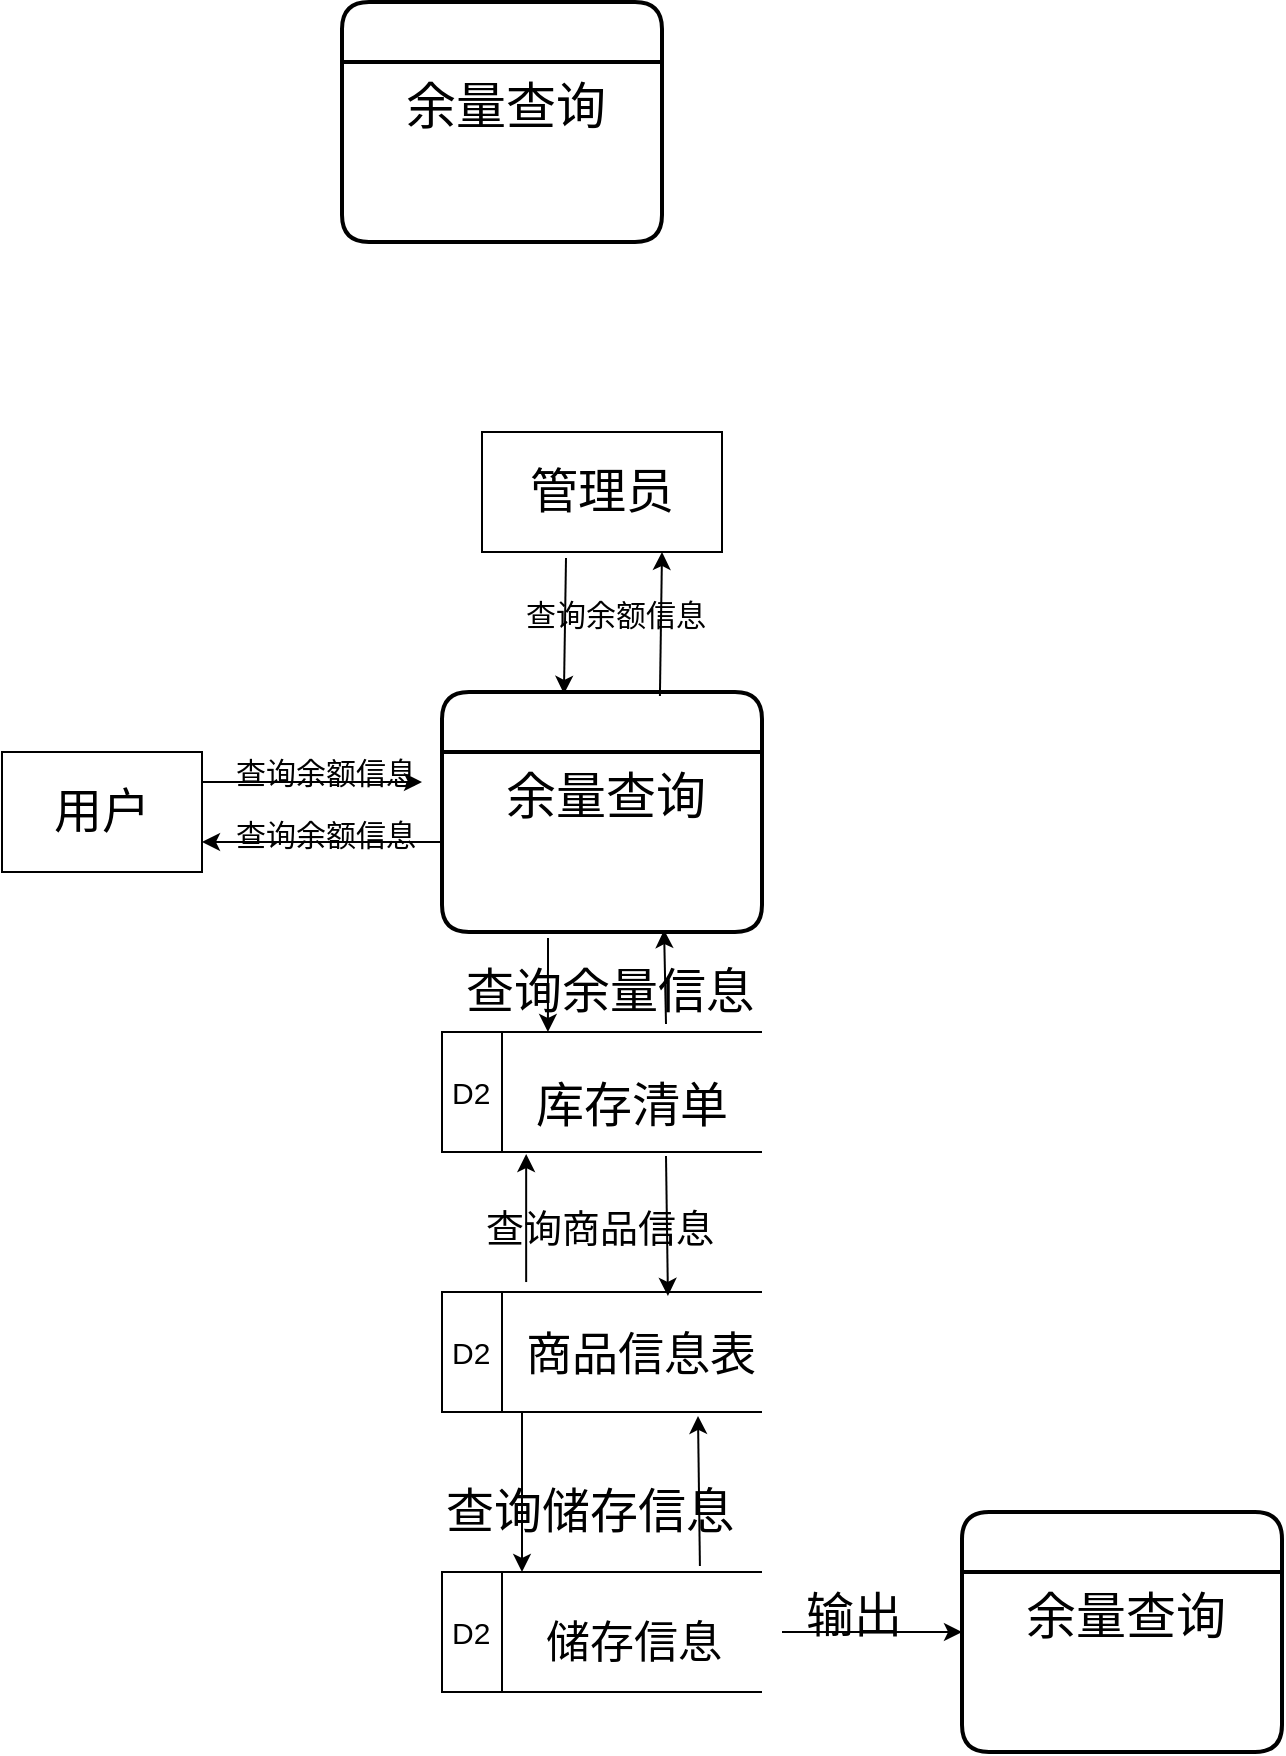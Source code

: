 <mxfile version="10.6.0" type="github"><diagram id="4TBrO0G1gojzI9859Grj" name="Page-1"><mxGraphModel dx="1210" dy="1604" grid="1" gridSize="10" guides="1" tooltips="1" connect="1" arrows="1" fold="1" page="1" pageScale="1" pageWidth="827" pageHeight="1169" math="0" shadow="0"><root><mxCell id="0"/><mxCell id="1" parent="0"/><mxCell id="h8_1c7-IkrYSI7mXsKgp-1" value="&lt;font style=&quot;font-size: 24px&quot;&gt;管理员&lt;/font&gt;" style="rounded=0;whiteSpace=wrap;html=1;" vertex="1" parent="1"><mxGeometry x="70" y="60" width="120" height="60" as="geometry"/></mxCell><mxCell id="h8_1c7-IkrYSI7mXsKgp-2" value="4.1" style="swimlane;childLayout=stackLayout;horizontal=1;startSize=30;horizontalStack=0;fillColor=#FFFFFF;fontColor=#FFFFFF;rounded=1;fontSize=14;fontStyle=0;strokeWidth=2;resizeParent=0;resizeLast=1;shadow=0;dashed=0;align=center;" vertex="1" parent="1"><mxGeometry x="50" y="190" width="160" height="120" as="geometry"/></mxCell><mxCell id="h8_1c7-IkrYSI7mXsKgp-3" value="余量查询" style="align=center;strokeColor=none;fillColor=none;spacingLeft=4;fontSize=25;verticalAlign=top;resizable=0;rotatable=0;part=1;" vertex="1" parent="h8_1c7-IkrYSI7mXsKgp-2"><mxGeometry y="30" width="160" height="90" as="geometry"/></mxCell><mxCell id="h8_1c7-IkrYSI7mXsKgp-4" value="" style="endArrow=classic;html=1;fontSize=25;entryX=0.381;entryY=0.008;entryDx=0;entryDy=0;entryPerimeter=0;exitX=0.35;exitY=1.05;exitDx=0;exitDy=0;exitPerimeter=0;" edge="1" parent="1" source="h8_1c7-IkrYSI7mXsKgp-1" target="h8_1c7-IkrYSI7mXsKgp-2"><mxGeometry width="50" height="50" relative="1" as="geometry"><mxPoint x="80" y="170" as="sourcePoint"/><mxPoint x="130" y="120" as="targetPoint"/></mxGeometry></mxCell><mxCell id="h8_1c7-IkrYSI7mXsKgp-5" value="" style="endArrow=classic;html=1;fontSize=25;entryX=0.75;entryY=1;entryDx=0;entryDy=0;exitX=0.681;exitY=0.017;exitDx=0;exitDy=0;exitPerimeter=0;" edge="1" parent="1" source="h8_1c7-IkrYSI7mXsKgp-2" target="h8_1c7-IkrYSI7mXsKgp-1"><mxGeometry width="50" height="50" relative="1" as="geometry"><mxPoint x="150" y="180" as="sourcePoint"/><mxPoint x="200" y="130" as="targetPoint"/></mxGeometry></mxCell><mxCell id="h8_1c7-IkrYSI7mXsKgp-6" value="&lt;div style=&quot;text-align: center; font-size: 15px;&quot;&gt;&lt;span style=&quot;font-size: 15px;&quot;&gt;查询余额信息&lt;/span&gt;&lt;/div&gt;" style="text;html=1;resizable=0;points=[];autosize=1;align=left;verticalAlign=top;spacingTop=-4;fontSize=15;" vertex="1" parent="1"><mxGeometry x="90" y="140" width="170" height="30" as="geometry"/></mxCell><mxCell id="h8_1c7-IkrYSI7mXsKgp-7" value="&lt;font style=&quot;font-size: 24px&quot;&gt;用户&lt;/font&gt;" style="rounded=0;whiteSpace=wrap;html=1;fillColor=#FFFFFF;fontSize=15;align=center;" vertex="1" parent="1"><mxGeometry x="-170" y="220" width="100" height="60" as="geometry"/></mxCell><mxCell id="h8_1c7-IkrYSI7mXsKgp-8" value="" style="endArrow=classic;html=1;fontSize=15;exitX=1;exitY=0.25;exitDx=0;exitDy=0;" edge="1" parent="1" source="h8_1c7-IkrYSI7mXsKgp-7"><mxGeometry width="50" height="50" relative="1" as="geometry"><mxPoint x="-30" y="250" as="sourcePoint"/><mxPoint x="40" y="235" as="targetPoint"/></mxGeometry></mxCell><mxCell id="h8_1c7-IkrYSI7mXsKgp-9" value="&lt;div style=&quot;text-align: center&quot;&gt;&lt;span&gt;查询余额信息&lt;/span&gt;&lt;/div&gt;" style="text;html=1;resizable=0;points=[];autosize=1;align=left;verticalAlign=top;spacingTop=-4;fontSize=15;" vertex="1" parent="1"><mxGeometry x="-55" y="219" width="110" height="20" as="geometry"/></mxCell><mxCell id="h8_1c7-IkrYSI7mXsKgp-10" value="" style="endArrow=classic;html=1;fontSize=15;entryX=1;entryY=0.75;entryDx=0;entryDy=0;" edge="1" parent="1" target="h8_1c7-IkrYSI7mXsKgp-7"><mxGeometry width="50" height="50" relative="1" as="geometry"><mxPoint x="50" y="265" as="sourcePoint"/><mxPoint x="10" y="270" as="targetPoint"/></mxGeometry></mxCell><mxCell id="h8_1c7-IkrYSI7mXsKgp-11" value="查询余额信息" style="text;html=1;resizable=0;points=[];autosize=1;align=left;verticalAlign=top;spacingTop=-4;fontSize=15;" vertex="1" parent="1"><mxGeometry x="-55" y="250" width="110" height="20" as="geometry"/></mxCell><mxCell id="h8_1c7-IkrYSI7mXsKgp-12" value="D2" style="html=1;dashed=0;whitespace=wrap;shape=mxgraph.dfd.dataStoreID;align=left;spacingLeft=3;points=[[0,0],[0.5,0],[1,0],[0,0.5],[1,0.5],[0,1],[0.5,1],[1,1]];fillColor=#FFFFFF;fontSize=15;" vertex="1" parent="1"><mxGeometry x="50" y="360" width="160" height="60" as="geometry"/></mxCell><mxCell id="h8_1c7-IkrYSI7mXsKgp-13" value="库存清单" style="text;html=1;resizable=0;points=[];autosize=1;align=left;verticalAlign=top;spacingTop=-4;fontSize=24;" vertex="1" parent="1"><mxGeometry x="95" y="380" width="80" height="20" as="geometry"/></mxCell><mxCell id="h8_1c7-IkrYSI7mXsKgp-16" value="" style="edgeStyle=orthogonalEdgeStyle;rounded=0;orthogonalLoop=1;jettySize=auto;html=1;fontSize=15;" edge="1" parent="1" source="h8_1c7-IkrYSI7mXsKgp-14" target="h8_1c7-IkrYSI7mXsKgp-15"><mxGeometry relative="1" as="geometry"><Array as="points"><mxPoint x="90" y="590"/><mxPoint x="90" y="590"/></Array></mxGeometry></mxCell><mxCell id="h8_1c7-IkrYSI7mXsKgp-14" value="D2" style="html=1;dashed=0;whitespace=wrap;shape=mxgraph.dfd.dataStoreID;align=left;spacingLeft=3;points=[[0,0],[0.5,0],[1,0],[0,0.5],[1,0.5],[0,1],[0.5,1],[1,1]];fillColor=#FFFFFF;fontSize=15;" vertex="1" parent="1"><mxGeometry x="50" y="490" width="160" height="60" as="geometry"/></mxCell><mxCell id="h8_1c7-IkrYSI7mXsKgp-15" value="D2" style="html=1;dashed=0;whitespace=wrap;shape=mxgraph.dfd.dataStoreID;align=left;spacingLeft=3;points=[[0,0],[0.5,0],[1,0],[0,0.5],[1,0.5],[0,1],[0.5,1],[1,1]];fillColor=#FFFFFF;fontSize=15;" vertex="1" parent="1"><mxGeometry x="50" y="630" width="160" height="60" as="geometry"/></mxCell><mxCell id="h8_1c7-IkrYSI7mXsKgp-18" value="" style="endArrow=classic;html=1;fontSize=15;entryX=0.8;entryY=1.033;entryDx=0;entryDy=0;entryPerimeter=0;exitX=0.806;exitY=-0.05;exitDx=0;exitDy=0;exitPerimeter=0;" edge="1" parent="1" source="h8_1c7-IkrYSI7mXsKgp-15" target="h8_1c7-IkrYSI7mXsKgp-14"><mxGeometry width="50" height="50" relative="1" as="geometry"><mxPoint x="130" y="620" as="sourcePoint"/><mxPoint x="180" y="570" as="targetPoint"/></mxGeometry></mxCell><mxCell id="h8_1c7-IkrYSI7mXsKgp-19" value="&lt;font style=&quot;font-size: 22px&quot;&gt;储存信息&lt;/font&gt;" style="text;html=1;resizable=0;points=[];autosize=1;align=left;verticalAlign=top;spacingTop=-4;fontSize=15;" vertex="1" parent="1"><mxGeometry x="100" y="650" width="100" height="20" as="geometry"/></mxCell><mxCell id="h8_1c7-IkrYSI7mXsKgp-20" value="&lt;font style=&quot;font-size: 23px;&quot;&gt;商品信息表&lt;/font&gt;" style="text;html=1;resizable=0;points=[];autosize=1;align=left;verticalAlign=top;spacingTop=-4;fontSize=23;" vertex="1" parent="1"><mxGeometry x="90" y="505" width="120" height="20" as="geometry"/></mxCell><mxCell id="h8_1c7-IkrYSI7mXsKgp-21" value="" style="endArrow=classic;html=1;fontSize=24;entryX=0.263;entryY=1.017;entryDx=0;entryDy=0;entryPerimeter=0;exitX=0.263;exitY=-0.083;exitDx=0;exitDy=0;exitPerimeter=0;" edge="1" parent="1" source="h8_1c7-IkrYSI7mXsKgp-14" target="h8_1c7-IkrYSI7mXsKgp-12"><mxGeometry width="50" height="50" relative="1" as="geometry"><mxPoint x="110" y="500" as="sourcePoint"/><mxPoint x="160" y="450" as="targetPoint"/></mxGeometry></mxCell><mxCell id="h8_1c7-IkrYSI7mXsKgp-22" value="" style="endArrow=classic;html=1;fontSize=24;exitX=0.7;exitY=1.033;exitDx=0;exitDy=0;exitPerimeter=0;entryX=0.706;entryY=0.033;entryDx=0;entryDy=0;entryPerimeter=0;" edge="1" parent="1" source="h8_1c7-IkrYSI7mXsKgp-12" target="h8_1c7-IkrYSI7mXsKgp-14"><mxGeometry width="50" height="50" relative="1" as="geometry"><mxPoint x="140" y="490" as="sourcePoint"/><mxPoint x="190" y="440" as="targetPoint"/></mxGeometry></mxCell><mxCell id="h8_1c7-IkrYSI7mXsKgp-23" value="&lt;font style=&quot;font-size: 19px&quot;&gt;查询商品信息&lt;/font&gt;" style="text;html=1;resizable=0;points=[];autosize=1;align=left;verticalAlign=top;spacingTop=-4;fontSize=24;" vertex="1" parent="1"><mxGeometry x="70" y="440" width="130" height="30" as="geometry"/></mxCell><mxCell id="h8_1c7-IkrYSI7mXsKgp-24" value="查询储存信息" style="text;html=1;resizable=0;points=[];autosize=1;align=left;verticalAlign=top;spacingTop=-4;fontSize=24;" vertex="1" parent="1"><mxGeometry x="50" y="583" width="160" height="30" as="geometry"/></mxCell><mxCell id="h8_1c7-IkrYSI7mXsKgp-25" value="" style="endArrow=classic;html=1;fontSize=24;entryX=0.331;entryY=0;entryDx=0;entryDy=0;entryPerimeter=0;" edge="1" parent="1" target="h8_1c7-IkrYSI7mXsKgp-12"><mxGeometry width="50" height="50" relative="1" as="geometry"><mxPoint x="103" y="313" as="sourcePoint"/><mxPoint x="50" y="320" as="targetPoint"/></mxGeometry></mxCell><mxCell id="h8_1c7-IkrYSI7mXsKgp-26" value="" style="endArrow=classic;html=1;fontSize=24;entryX=0.694;entryY=0.989;entryDx=0;entryDy=0;entryPerimeter=0;exitX=0.7;exitY=-0.067;exitDx=0;exitDy=0;exitPerimeter=0;" edge="1" parent="1" source="h8_1c7-IkrYSI7mXsKgp-12" target="h8_1c7-IkrYSI7mXsKgp-3"><mxGeometry width="50" height="50" relative="1" as="geometry"><mxPoint x="160" y="370" as="sourcePoint"/><mxPoint x="210" y="320" as="targetPoint"/></mxGeometry></mxCell><mxCell id="h8_1c7-IkrYSI7mXsKgp-27" value="查询余量信息" style="text;html=1;resizable=0;points=[];autosize=1;align=left;verticalAlign=top;spacingTop=-4;fontSize=24;" vertex="1" parent="1"><mxGeometry x="60" y="323" width="160" height="30" as="geometry"/></mxCell><mxCell id="h8_1c7-IkrYSI7mXsKgp-28" value="44.2" style="swimlane;childLayout=stackLayout;horizontal=1;startSize=30;horizontalStack=0;fillColor=#FFFFFF;fontColor=#FFFFFF;rounded=1;fontSize=14;fontStyle=0;strokeWidth=2;resizeParent=0;resizeLast=1;shadow=0;dashed=0;align=center;" vertex="1" parent="1"><mxGeometry x="310" y="600" width="160" height="120" as="geometry"/></mxCell><mxCell id="h8_1c7-IkrYSI7mXsKgp-29" value="余量查询" style="align=center;strokeColor=none;fillColor=none;spacingLeft=4;fontSize=25;verticalAlign=top;resizable=0;rotatable=0;part=1;" vertex="1" parent="h8_1c7-IkrYSI7mXsKgp-28"><mxGeometry y="30" width="160" height="90" as="geometry"/></mxCell><mxCell id="h8_1c7-IkrYSI7mXsKgp-32" value="4.1" style="swimlane;childLayout=stackLayout;horizontal=1;startSize=30;horizontalStack=0;fillColor=#FFFFFF;fontColor=#FFFFFF;rounded=1;fontSize=14;fontStyle=0;strokeWidth=2;resizeParent=0;resizeLast=1;shadow=0;dashed=0;align=center;" vertex="1" parent="1"><mxGeometry y="-155" width="160" height="120" as="geometry"/></mxCell><mxCell id="h8_1c7-IkrYSI7mXsKgp-33" value="余量查询" style="align=center;strokeColor=none;fillColor=none;spacingLeft=4;fontSize=25;verticalAlign=top;resizable=0;rotatable=0;part=1;" vertex="1" parent="h8_1c7-IkrYSI7mXsKgp-32"><mxGeometry y="30" width="160" height="90" as="geometry"/></mxCell><mxCell id="h8_1c7-IkrYSI7mXsKgp-30" value="" style="endArrow=classic;html=1;fontSize=24;entryX=0;entryY=0.5;entryDx=0;entryDy=0;" edge="1" parent="1" target="h8_1c7-IkrYSI7mXsKgp-28"><mxGeometry width="50" height="50" relative="1" as="geometry"><mxPoint x="220" y="660" as="sourcePoint"/><mxPoint x="290" y="650" as="targetPoint"/></mxGeometry></mxCell><mxCell id="h8_1c7-IkrYSI7mXsKgp-31" value="输出" style="text;html=1;resizable=0;points=[];autosize=1;align=left;verticalAlign=top;spacingTop=-4;fontSize=24;" vertex="1" parent="1"><mxGeometry x="230" y="635" width="60" height="30" as="geometry"/></mxCell></root></mxGraphModel></diagram></mxfile>